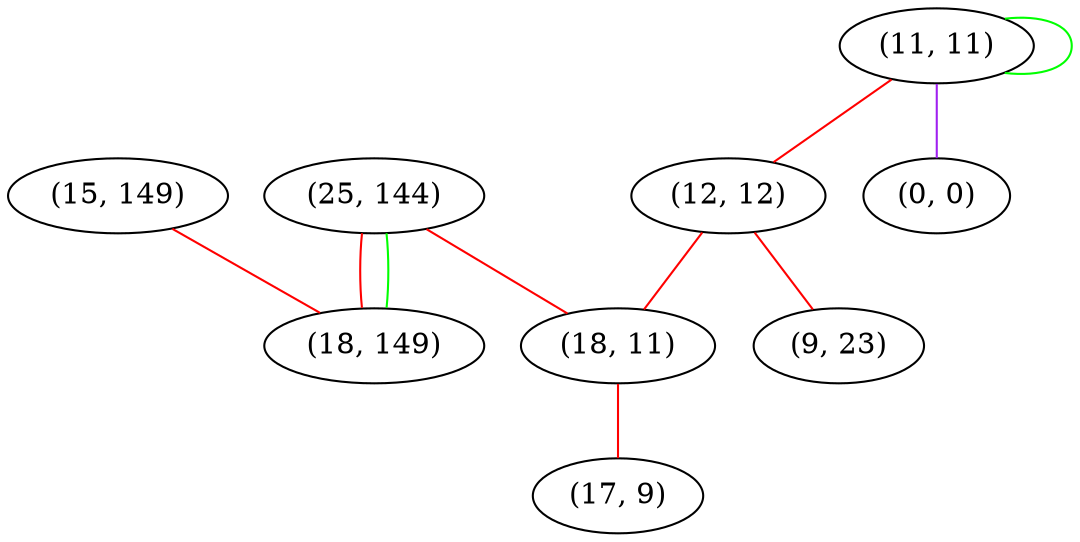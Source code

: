 graph "" {
"(25, 144)";
"(15, 149)";
"(11, 11)";
"(12, 12)";
"(9, 23)";
"(0, 0)";
"(18, 149)";
"(18, 11)";
"(17, 9)";
"(25, 144)" -- "(18, 149)"  [color=red, key=0, weight=1];
"(25, 144)" -- "(18, 149)"  [color=green, key=1, weight=2];
"(25, 144)" -- "(18, 11)"  [color=red, key=0, weight=1];
"(15, 149)" -- "(18, 149)"  [color=red, key=0, weight=1];
"(11, 11)" -- "(12, 12)"  [color=red, key=0, weight=1];
"(11, 11)" -- "(11, 11)"  [color=green, key=0, weight=2];
"(11, 11)" -- "(0, 0)"  [color=purple, key=0, weight=4];
"(12, 12)" -- "(18, 11)"  [color=red, key=0, weight=1];
"(12, 12)" -- "(9, 23)"  [color=red, key=0, weight=1];
"(18, 11)" -- "(17, 9)"  [color=red, key=0, weight=1];
}
